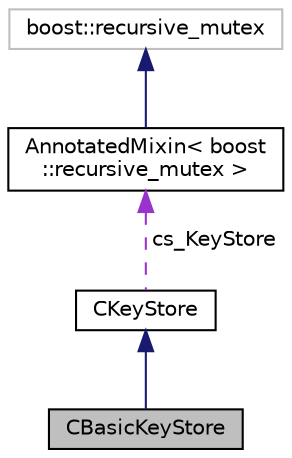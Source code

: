digraph "CBasicKeyStore"
{
 // LATEX_PDF_SIZE
  edge [fontname="Helvetica",fontsize="10",labelfontname="Helvetica",labelfontsize="10"];
  node [fontname="Helvetica",fontsize="10",shape=record];
  Node4 [label="CBasicKeyStore",height=0.2,width=0.4,color="black", fillcolor="grey75", style="filled", fontcolor="black",tooltip=" "];
  Node5 -> Node4 [dir="back",color="midnightblue",fontsize="10",style="solid"];
  Node5 [label="CKeyStore",height=0.2,width=0.4,color="black", fillcolor="white", style="filled",URL="$class_c_key_store.html",tooltip=" "];
  Node6 -> Node5 [dir="back",color="darkorchid3",fontsize="10",style="dashed",label=" cs_KeyStore" ];
  Node6 [label="AnnotatedMixin\< boost\l::recursive_mutex \>",height=0.2,width=0.4,color="black", fillcolor="white", style="filled",URL="$class_annotated_mixin.html",tooltip=" "];
  Node7 -> Node6 [dir="back",color="midnightblue",fontsize="10",style="solid"];
  Node7 [label="boost::recursive_mutex",height=0.2,width=0.4,color="grey75", fillcolor="white", style="filled",tooltip=" "];
}

